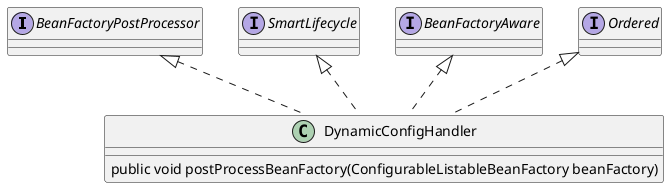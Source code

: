 @startuml

interface BeanFactoryPostProcessor
interface SmartLifecycle
interface BeanFactoryAware
interface Ordered


class DynamicConfigHandler {
public void postProcessBeanFactory(ConfigurableListableBeanFactory beanFactory)
}

BeanFactoryPostProcessor <|.. DynamicConfigHandler
SmartLifecycle <|.. DynamicConfigHandler
BeanFactoryAware <|.. DynamicConfigHandler
Ordered <|.. DynamicConfigHandler

@enduml